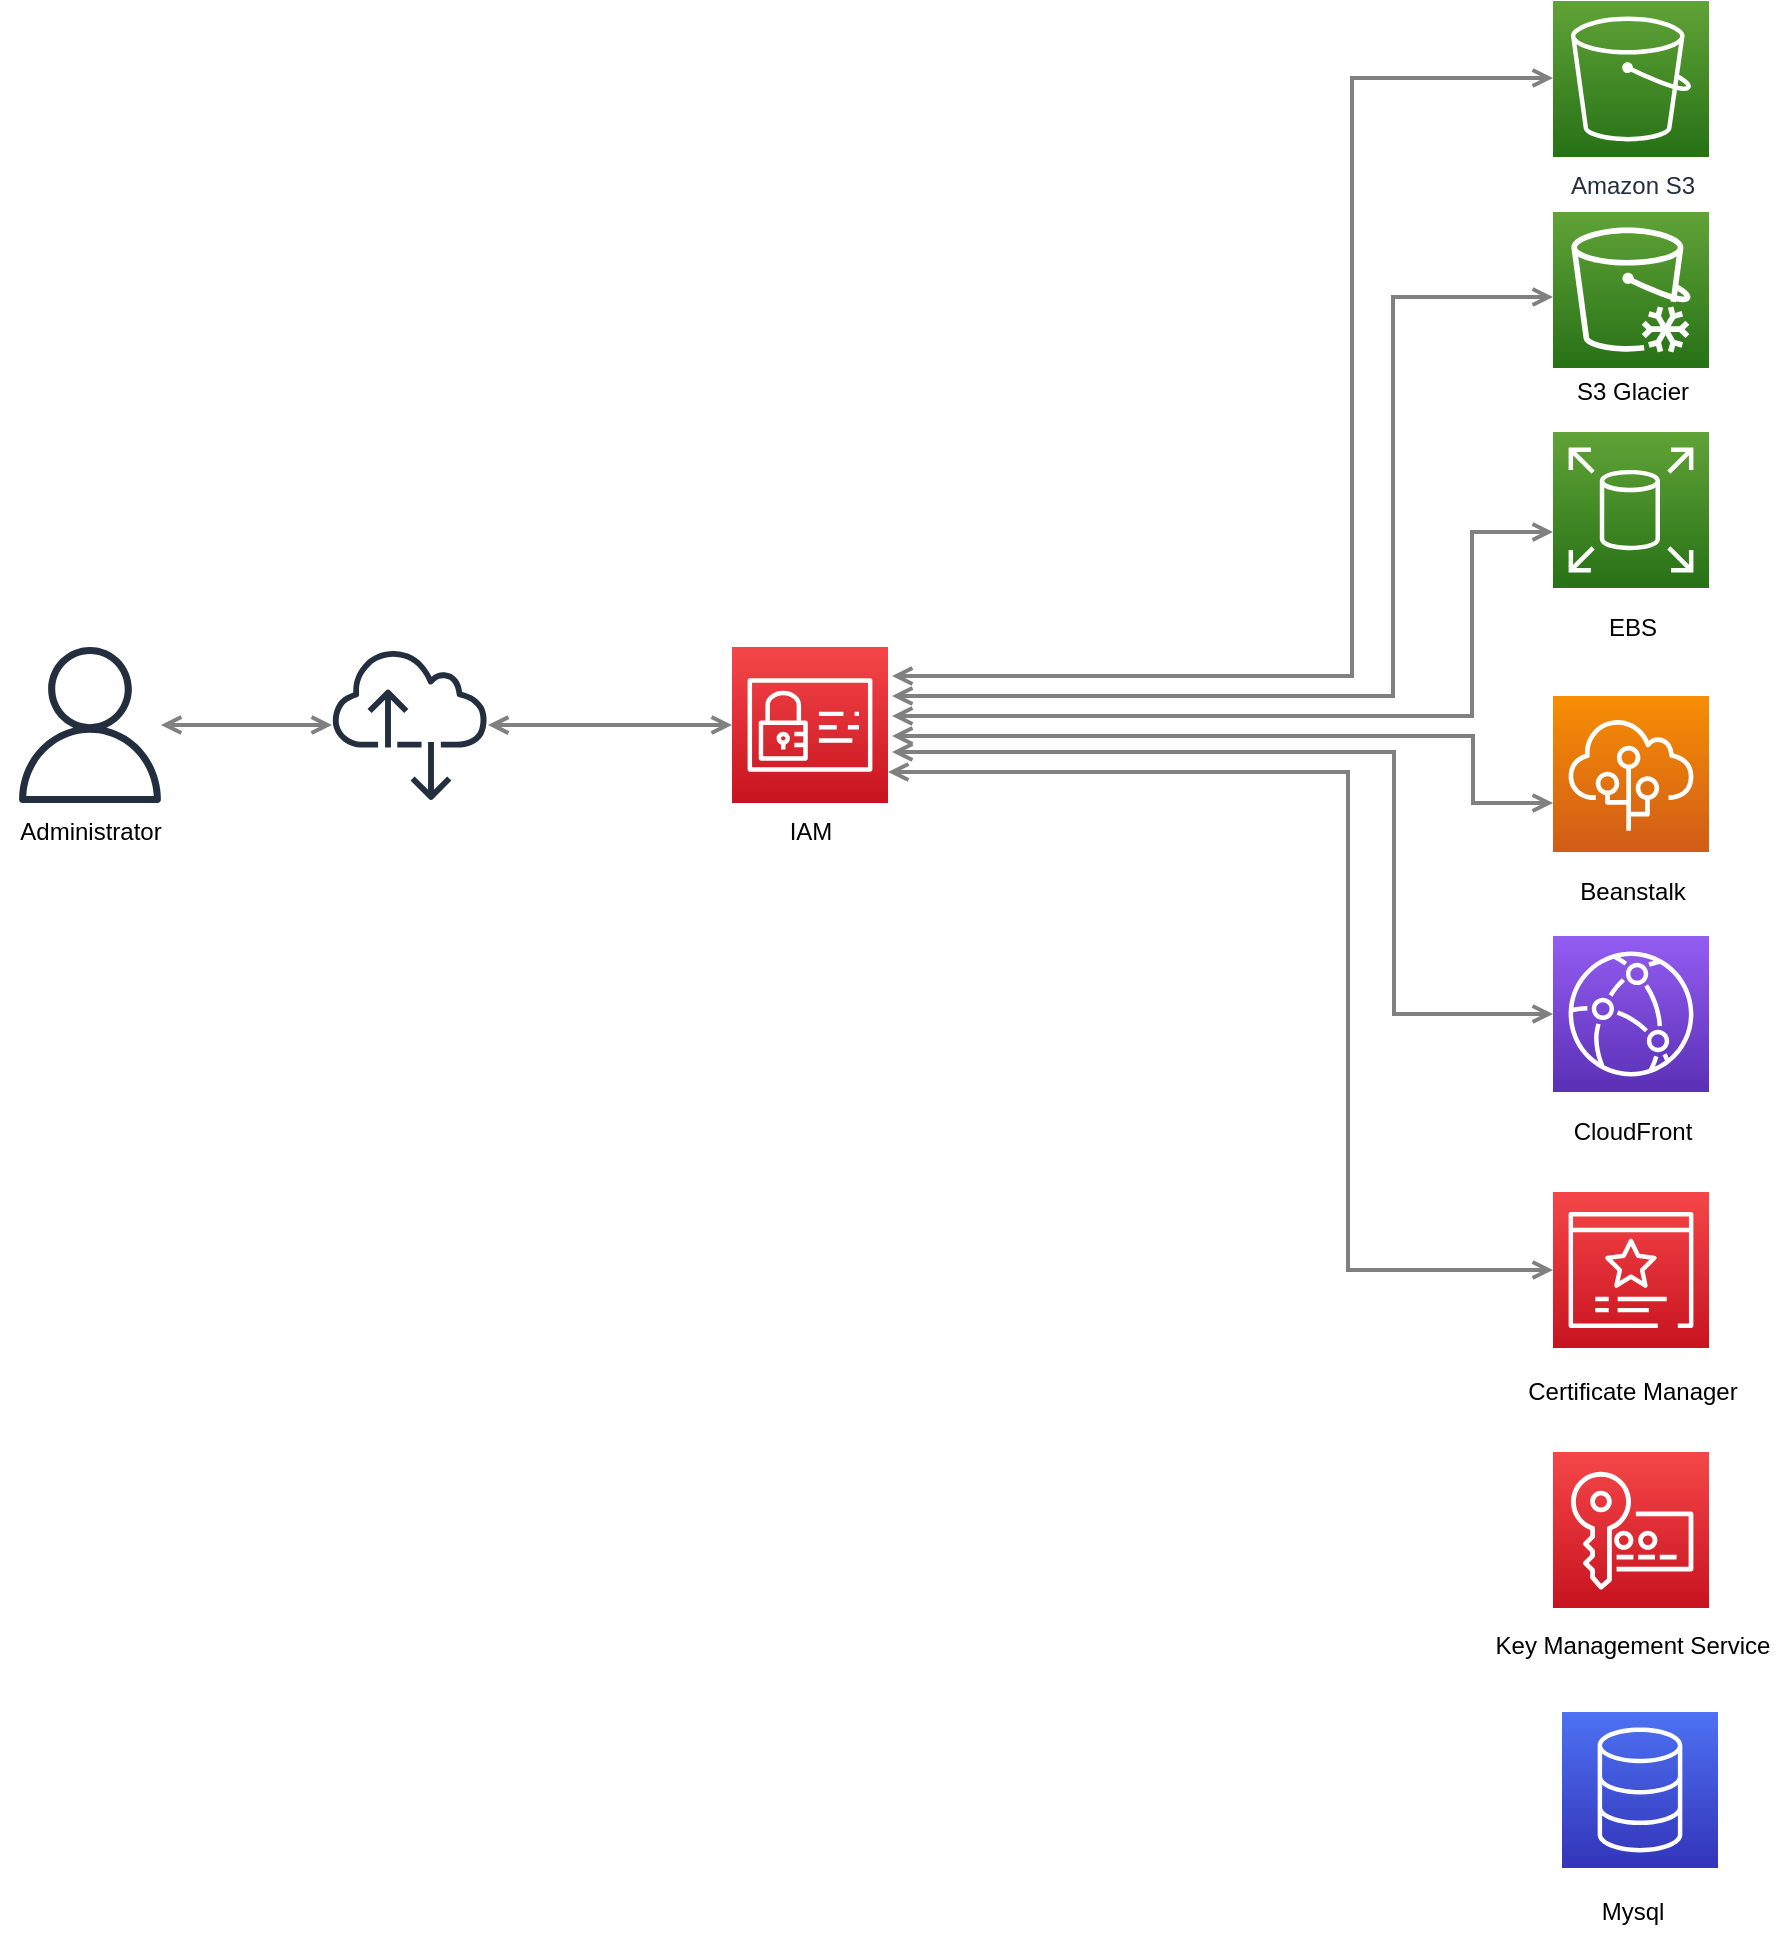 <mxfile version="14.9.3" type="github">
  <diagram id="Ht1M8jgEwFfnCIfOTk4-" name="Page-1">
    <mxGraphModel dx="1173" dy="685" grid="1" gridSize="10" guides="1" tooltips="1" connect="1" arrows="1" fold="1" page="1" pageScale="1" pageWidth="1169" pageHeight="827" math="0" shadow="0">
      <root>
        <mxCell id="0" />
        <mxCell id="1" parent="0" />
        <mxCell id="UEzPUAAOIrF-is8g5C7q-130" style="edgeStyle=orthogonalEdgeStyle;rounded=0;orthogonalLoop=1;jettySize=auto;html=1;startArrow=open;startFill=0;endArrow=open;endFill=0;strokeWidth=2;strokeColor=#808080;" parent="1" target="UEzPUAAOIrF-is8g5C7q-116" edge="1">
          <mxGeometry relative="1" as="geometry">
            <Array as="points">
              <mxPoint x="700" y="352" />
              <mxPoint x="700" y="53" />
            </Array>
            <mxPoint x="470" y="352" as="sourcePoint" />
          </mxGeometry>
        </mxCell>
        <mxCell id="UEzPUAAOIrF-is8g5C7q-131" style="edgeStyle=orthogonalEdgeStyle;rounded=0;orthogonalLoop=1;jettySize=auto;html=1;startArrow=open;startFill=0;endArrow=open;endFill=0;strokeWidth=2;strokeColor=#808080;" parent="1" edge="1">
          <mxGeometry relative="1" as="geometry">
            <Array as="points">
              <mxPoint x="720.5" y="361.5" />
              <mxPoint x="720.5" y="162.5" />
            </Array>
            <mxPoint x="470" y="362" as="sourcePoint" />
            <mxPoint x="800.5" y="162.5" as="targetPoint" />
          </mxGeometry>
        </mxCell>
        <mxCell id="UEzPUAAOIrF-is8g5C7q-132" style="edgeStyle=orthogonalEdgeStyle;rounded=0;orthogonalLoop=1;jettySize=auto;html=1;startArrow=open;startFill=0;endArrow=open;endFill=0;strokeWidth=2;strokeColor=#808080;" parent="1" edge="1">
          <mxGeometry relative="1" as="geometry">
            <Array as="points">
              <mxPoint x="760" y="372" />
              <mxPoint x="760" y="280" />
            </Array>
            <mxPoint x="470" y="372" as="sourcePoint" />
            <mxPoint x="800.5" y="280" as="targetPoint" />
          </mxGeometry>
        </mxCell>
        <mxCell id="UEzPUAAOIrF-is8g5C7q-133" style="edgeStyle=orthogonalEdgeStyle;rounded=0;orthogonalLoop=1;jettySize=auto;html=1;startArrow=open;startFill=0;endArrow=open;endFill=0;strokeWidth=2;strokeColor=#808080;" parent="1" edge="1">
          <mxGeometry relative="1" as="geometry">
            <Array as="points">
              <mxPoint x="760.5" y="381.5" />
              <mxPoint x="760.5" y="415.5" />
            </Array>
            <mxPoint x="470" y="382" as="sourcePoint" />
            <mxPoint x="800.5" y="415.5" as="targetPoint" />
          </mxGeometry>
        </mxCell>
        <mxCell id="UEzPUAAOIrF-is8g5C7q-134" style="edgeStyle=orthogonalEdgeStyle;rounded=0;orthogonalLoop=1;jettySize=auto;html=1;startArrow=open;startFill=0;endArrow=open;endFill=0;strokeWidth=2;strokeColor=#808080;entryX=0;entryY=0.5;entryDx=0;entryDy=0;entryPerimeter=0;" parent="1" source="QBk_AV415ZBRU6Lw4hZX-2" target="QBk_AV415ZBRU6Lw4hZX-3" edge="1">
          <mxGeometry relative="1" as="geometry">
            <Array as="points">
              <mxPoint x="320" y="377" />
              <mxPoint x="320" y="377" />
            </Array>
            <mxPoint x="380" y="377" as="targetPoint" />
          </mxGeometry>
        </mxCell>
        <mxCell id="UEzPUAAOIrF-is8g5C7q-135" style="edgeStyle=orthogonalEdgeStyle;rounded=0;orthogonalLoop=1;jettySize=auto;html=1;startArrow=open;startFill=0;endArrow=open;endFill=0;strokeWidth=2;strokeColor=#808080;entryX=0;entryY=0.5;entryDx=0;entryDy=0;entryPerimeter=0;" parent="1" target="QBk_AV415ZBRU6Lw4hZX-28" edge="1">
          <mxGeometry relative="1" as="geometry">
            <Array as="points">
              <mxPoint x="500" y="390" />
              <mxPoint x="721" y="390" />
              <mxPoint x="721" y="521" />
            </Array>
            <mxPoint x="470" y="390" as="sourcePoint" />
          </mxGeometry>
        </mxCell>
        <mxCell id="UEzPUAAOIrF-is8g5C7q-136" style="edgeStyle=orthogonalEdgeStyle;rounded=0;orthogonalLoop=1;jettySize=auto;html=1;startArrow=open;startFill=0;endArrow=open;endFill=0;strokeWidth=2;strokeColor=#808080;" parent="1" target="QBk_AV415ZBRU6Lw4hZX-36" edge="1">
          <mxGeometry relative="1" as="geometry">
            <Array as="points">
              <mxPoint x="698" y="400" />
              <mxPoint x="698" y="649" />
            </Array>
            <mxPoint x="468" y="400" as="sourcePoint" />
            <mxPoint x="798.5" y="740.5" as="targetPoint" />
          </mxGeometry>
        </mxCell>
        <mxCell id="UEzPUAAOIrF-is8g5C7q-142" style="edgeStyle=orthogonalEdgeStyle;rounded=0;orthogonalLoop=1;jettySize=auto;html=1;startArrow=open;startFill=0;endArrow=open;endFill=0;strokeWidth=2;strokeColor=#808080;" parent="1" source="QBk_AV415ZBRU6Lw4hZX-1" target="QBk_AV415ZBRU6Lw4hZX-2" edge="1">
          <mxGeometry relative="1" as="geometry">
            <mxPoint x="110" y="377" as="sourcePoint" />
            <mxPoint x="590.5" y="386.5" as="targetPoint" />
            <Array as="points" />
          </mxGeometry>
        </mxCell>
        <mxCell id="UEzPUAAOIrF-is8g5C7q-116" value="Amazon S3" style="outlineConnect=0;fontColor=#232F3E;gradientColor=#60A337;gradientDirection=north;fillColor=#277116;strokeColor=#ffffff;dashed=0;verticalLabelPosition=bottom;verticalAlign=top;align=center;html=1;fontSize=12;fontStyle=0;aspect=fixed;shape=mxgraph.aws4.resourceIcon;resIcon=mxgraph.aws4.s3;labelBackgroundColor=#ffffff;" parent="1" vertex="1">
          <mxGeometry x="800.5" y="14.5" width="78" height="78" as="geometry" />
        </mxCell>
        <mxCell id="QBk_AV415ZBRU6Lw4hZX-2" value="" style="outlineConnect=0;fontColor=#232F3E;gradientColor=none;fillColor=#232F3E;strokeColor=none;dashed=0;verticalLabelPosition=bottom;verticalAlign=top;align=center;html=1;fontSize=12;fontStyle=0;aspect=fixed;pointerEvents=1;shape=mxgraph.aws4.internet_alt2;" vertex="1" parent="1">
          <mxGeometry x="190" y="337.5" width="78" height="78" as="geometry" />
        </mxCell>
        <mxCell id="QBk_AV415ZBRU6Lw4hZX-15" value="" style="group" vertex="1" connectable="0" parent="1">
          <mxGeometry x="390" y="337.5" width="78" height="102.5" as="geometry" />
        </mxCell>
        <mxCell id="QBk_AV415ZBRU6Lw4hZX-3" value="" style="points=[[0,0,0],[0.25,0,0],[0.5,0,0],[0.75,0,0],[1,0,0],[0,1,0],[0.25,1,0],[0.5,1,0],[0.75,1,0],[1,1,0],[0,0.25,0],[0,0.5,0],[0,0.75,0],[1,0.25,0],[1,0.5,0],[1,0.75,0]];outlineConnect=0;fontColor=#232F3E;gradientColor=#F54749;gradientDirection=north;fillColor=#C7131F;strokeColor=#ffffff;dashed=0;verticalLabelPosition=bottom;verticalAlign=top;align=center;html=1;fontSize=12;fontStyle=0;aspect=fixed;shape=mxgraph.aws4.resourceIcon;resIcon=mxgraph.aws4.identity_and_access_management;" vertex="1" parent="QBk_AV415ZBRU6Lw4hZX-15">
          <mxGeometry width="78" height="78" as="geometry" />
        </mxCell>
        <mxCell id="QBk_AV415ZBRU6Lw4hZX-13" value="IAM" style="text;html=1;resizable=0;autosize=1;align=center;verticalAlign=middle;points=[];fillColor=none;strokeColor=none;rounded=0;" vertex="1" parent="QBk_AV415ZBRU6Lw4hZX-15">
          <mxGeometry x="19" y="82.5" width="40" height="20" as="geometry" />
        </mxCell>
        <mxCell id="QBk_AV415ZBRU6Lw4hZX-18" value="" style="group" vertex="1" connectable="0" parent="1">
          <mxGeometry x="800.5" y="120" width="78" height="100" as="geometry" />
        </mxCell>
        <mxCell id="QBk_AV415ZBRU6Lw4hZX-16" value="" style="points=[[0,0,0],[0.25,0,0],[0.5,0,0],[0.75,0,0],[1,0,0],[0,1,0],[0.25,1,0],[0.5,1,0],[0.75,1,0],[1,1,0],[0,0.25,0],[0,0.5,0],[0,0.75,0],[1,0.25,0],[1,0.5,0],[1,0.75,0]];outlineConnect=0;fontColor=#232F3E;gradientColor=#60A337;gradientDirection=north;fillColor=#277116;strokeColor=#ffffff;dashed=0;verticalLabelPosition=bottom;verticalAlign=top;align=center;html=1;fontSize=12;fontStyle=0;aspect=fixed;shape=mxgraph.aws4.resourceIcon;resIcon=mxgraph.aws4.glacier;" vertex="1" parent="QBk_AV415ZBRU6Lw4hZX-18">
          <mxGeometry width="78" height="78" as="geometry" />
        </mxCell>
        <mxCell id="QBk_AV415ZBRU6Lw4hZX-17" value="S3 Glacier" style="text;html=1;resizable=0;autosize=1;align=center;verticalAlign=middle;points=[];fillColor=none;strokeColor=none;rounded=0;" vertex="1" parent="QBk_AV415ZBRU6Lw4hZX-18">
          <mxGeometry x="4" y="80" width="70" height="20" as="geometry" />
        </mxCell>
        <mxCell id="QBk_AV415ZBRU6Lw4hZX-22" value="" style="group" vertex="1" connectable="0" parent="1">
          <mxGeometry x="800.5" y="230" width="78" height="107.5" as="geometry" />
        </mxCell>
        <mxCell id="QBk_AV415ZBRU6Lw4hZX-19" value="" style="points=[[0,0,0],[0.25,0,0],[0.5,0,0],[0.75,0,0],[1,0,0],[0,1,0],[0.25,1,0],[0.5,1,0],[0.75,1,0],[1,1,0],[0,0.25,0],[0,0.5,0],[0,0.75,0],[1,0.25,0],[1,0.5,0],[1,0.75,0]];outlineConnect=0;fontColor=#232F3E;gradientColor=#60A337;gradientDirection=north;fillColor=#277116;strokeColor=#ffffff;dashed=0;verticalLabelPosition=bottom;verticalAlign=top;align=center;html=1;fontSize=12;fontStyle=0;aspect=fixed;shape=mxgraph.aws4.resourceIcon;resIcon=mxgraph.aws4.elastic_block_store;" vertex="1" parent="QBk_AV415ZBRU6Lw4hZX-22">
          <mxGeometry width="78" height="78" as="geometry" />
        </mxCell>
        <mxCell id="QBk_AV415ZBRU6Lw4hZX-20" value="EBS" style="text;html=1;resizable=0;autosize=1;align=center;verticalAlign=middle;points=[];fillColor=none;strokeColor=none;rounded=0;" vertex="1" parent="QBk_AV415ZBRU6Lw4hZX-22">
          <mxGeometry x="19" y="87.5" width="40" height="20" as="geometry" />
        </mxCell>
        <mxCell id="QBk_AV415ZBRU6Lw4hZX-24" value="" style="group" vertex="1" connectable="0" parent="1">
          <mxGeometry x="24" y="337.5" width="90" height="102.5" as="geometry" />
        </mxCell>
        <mxCell id="QBk_AV415ZBRU6Lw4hZX-1" value="" style="outlineConnect=0;fontColor=#232F3E;gradientColor=none;fillColor=#232F3E;strokeColor=none;dashed=0;verticalLabelPosition=bottom;verticalAlign=top;align=center;html=1;fontSize=12;fontStyle=0;aspect=fixed;pointerEvents=1;shape=mxgraph.aws4.user;" vertex="1" parent="QBk_AV415ZBRU6Lw4hZX-24">
          <mxGeometry x="6" width="78" height="78" as="geometry" />
        </mxCell>
        <mxCell id="QBk_AV415ZBRU6Lw4hZX-23" value="Administrator" style="text;html=1;resizable=0;autosize=1;align=center;verticalAlign=middle;points=[];fillColor=none;strokeColor=none;rounded=0;" vertex="1" parent="QBk_AV415ZBRU6Lw4hZX-24">
          <mxGeometry y="82.5" width="90" height="20" as="geometry" />
        </mxCell>
        <mxCell id="QBk_AV415ZBRU6Lw4hZX-27" value="" style="group" vertex="1" connectable="0" parent="1">
          <mxGeometry x="800.5" y="362" width="78" height="108" as="geometry" />
        </mxCell>
        <mxCell id="QBk_AV415ZBRU6Lw4hZX-25" value="" style="points=[[0,0,0],[0.25,0,0],[0.5,0,0],[0.75,0,0],[1,0,0],[0,1,0],[0.25,1,0],[0.5,1,0],[0.75,1,0],[1,1,0],[0,0.25,0],[0,0.5,0],[0,0.75,0],[1,0.25,0],[1,0.5,0],[1,0.75,0]];outlineConnect=0;fontColor=#232F3E;gradientColor=#F78E04;gradientDirection=north;fillColor=#D05C17;strokeColor=#ffffff;dashed=0;verticalLabelPosition=bottom;verticalAlign=top;align=center;html=1;fontSize=12;fontStyle=0;aspect=fixed;shape=mxgraph.aws4.resourceIcon;resIcon=mxgraph.aws4.elastic_beanstalk;" vertex="1" parent="QBk_AV415ZBRU6Lw4hZX-27">
          <mxGeometry width="78" height="78" as="geometry" />
        </mxCell>
        <mxCell id="QBk_AV415ZBRU6Lw4hZX-26" value="Beanstalk" style="text;html=1;resizable=0;autosize=1;align=center;verticalAlign=middle;points=[];fillColor=none;strokeColor=none;rounded=0;" vertex="1" parent="QBk_AV415ZBRU6Lw4hZX-27">
          <mxGeometry x="4" y="88" width="70" height="20" as="geometry" />
        </mxCell>
        <mxCell id="QBk_AV415ZBRU6Lw4hZX-34" value="" style="group" vertex="1" connectable="0" parent="1">
          <mxGeometry x="800.5" y="482" width="78" height="108" as="geometry" />
        </mxCell>
        <mxCell id="QBk_AV415ZBRU6Lw4hZX-28" value="" style="points=[[0,0,0],[0.25,0,0],[0.5,0,0],[0.75,0,0],[1,0,0],[0,1,0],[0.25,1,0],[0.5,1,0],[0.75,1,0],[1,1,0],[0,0.25,0],[0,0.5,0],[0,0.75,0],[1,0.25,0],[1,0.5,0],[1,0.75,0]];outlineConnect=0;fontColor=#232F3E;gradientColor=#945DF2;gradientDirection=north;fillColor=#5A30B5;strokeColor=#ffffff;dashed=0;verticalLabelPosition=bottom;verticalAlign=top;align=center;html=1;fontSize=12;fontStyle=0;aspect=fixed;shape=mxgraph.aws4.resourceIcon;resIcon=mxgraph.aws4.cloudfront;" vertex="1" parent="QBk_AV415ZBRU6Lw4hZX-34">
          <mxGeometry width="78" height="78" as="geometry" />
        </mxCell>
        <mxCell id="QBk_AV415ZBRU6Lw4hZX-29" value="CloudFront" style="text;html=1;resizable=0;autosize=1;align=center;verticalAlign=middle;points=[];fillColor=none;strokeColor=none;rounded=0;" vertex="1" parent="QBk_AV415ZBRU6Lw4hZX-34">
          <mxGeometry x="4" y="88" width="70" height="20" as="geometry" />
        </mxCell>
        <mxCell id="QBk_AV415ZBRU6Lw4hZX-41" value="" style="group" vertex="1" connectable="0" parent="1">
          <mxGeometry x="764.5" y="740" width="150" height="107" as="geometry" />
        </mxCell>
        <mxCell id="QBk_AV415ZBRU6Lw4hZX-37" value="" style="points=[[0,0,0],[0.25,0,0],[0.5,0,0],[0.75,0,0],[1,0,0],[0,1,0],[0.25,1,0],[0.5,1,0],[0.75,1,0],[1,1,0],[0,0.25,0],[0,0.5,0],[0,0.75,0],[1,0.25,0],[1,0.5,0],[1,0.75,0]];outlineConnect=0;fontColor=#232F3E;gradientColor=#F54749;gradientDirection=north;fillColor=#C7131F;strokeColor=#ffffff;dashed=0;verticalLabelPosition=bottom;verticalAlign=top;align=center;html=1;fontSize=12;fontStyle=0;aspect=fixed;shape=mxgraph.aws4.resourceIcon;resIcon=mxgraph.aws4.key_management_service;" vertex="1" parent="QBk_AV415ZBRU6Lw4hZX-41">
          <mxGeometry x="36" width="78" height="78" as="geometry" />
        </mxCell>
        <mxCell id="QBk_AV415ZBRU6Lw4hZX-40" value="Key Management Service" style="text;html=1;resizable=0;autosize=1;align=center;verticalAlign=middle;points=[];fillColor=none;strokeColor=none;rounded=0;" vertex="1" parent="QBk_AV415ZBRU6Lw4hZX-41">
          <mxGeometry y="87" width="150" height="20" as="geometry" />
        </mxCell>
        <mxCell id="QBk_AV415ZBRU6Lw4hZX-42" value="" style="group" vertex="1" connectable="0" parent="1">
          <mxGeometry x="779.5" y="610" width="120" height="110" as="geometry" />
        </mxCell>
        <mxCell id="QBk_AV415ZBRU6Lw4hZX-36" value="" style="points=[[0,0,0],[0.25,0,0],[0.5,0,0],[0.75,0,0],[1,0,0],[0,1,0],[0.25,1,0],[0.5,1,0],[0.75,1,0],[1,1,0],[0,0.25,0],[0,0.5,0],[0,0.75,0],[1,0.25,0],[1,0.5,0],[1,0.75,0]];outlineConnect=0;fontColor=#232F3E;gradientColor=#F54749;gradientDirection=north;fillColor=#C7131F;strokeColor=#ffffff;dashed=0;verticalLabelPosition=bottom;verticalAlign=top;align=center;html=1;fontSize=12;fontStyle=0;aspect=fixed;shape=mxgraph.aws4.resourceIcon;resIcon=mxgraph.aws4.certificate_manager_3;" vertex="1" parent="QBk_AV415ZBRU6Lw4hZX-42">
          <mxGeometry x="21" width="78" height="78" as="geometry" />
        </mxCell>
        <mxCell id="QBk_AV415ZBRU6Lw4hZX-39" value="Certificate Manager" style="text;html=1;resizable=0;autosize=1;align=center;verticalAlign=middle;points=[];fillColor=none;strokeColor=none;rounded=0;" vertex="1" parent="QBk_AV415ZBRU6Lw4hZX-42">
          <mxGeometry y="90" width="120" height="20" as="geometry" />
        </mxCell>
        <mxCell id="QBk_AV415ZBRU6Lw4hZX-43" value="" style="points=[[0,0,0],[0.25,0,0],[0.5,0,0],[0.75,0,0],[1,0,0],[0,1,0],[0.25,1,0],[0.5,1,0],[0.75,1,0],[1,1,0],[0,0.25,0],[0,0.5,0],[0,0.75,0],[1,0.25,0],[1,0.5,0],[1,0.75,0]];outlineConnect=0;fontColor=#232F3E;gradientColor=#4D72F3;gradientDirection=north;fillColor=#3334B9;strokeColor=#ffffff;dashed=0;verticalLabelPosition=bottom;verticalAlign=top;align=center;html=1;fontSize=12;fontStyle=0;aspect=fixed;shape=mxgraph.aws4.resourceIcon;resIcon=mxgraph.aws4.database;" vertex="1" parent="1">
          <mxGeometry x="805" y="870" width="78" height="78" as="geometry" />
        </mxCell>
        <mxCell id="QBk_AV415ZBRU6Lw4hZX-44" value="Mysql" style="text;html=1;resizable=0;autosize=1;align=center;verticalAlign=middle;points=[];fillColor=none;strokeColor=none;rounded=0;" vertex="1" parent="1">
          <mxGeometry x="814.5" y="960" width="50" height="20" as="geometry" />
        </mxCell>
      </root>
    </mxGraphModel>
  </diagram>
</mxfile>
